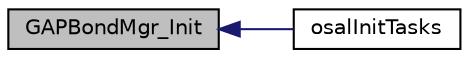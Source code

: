 digraph "GAPBondMgr_Init"
{
  edge [fontname="Helvetica",fontsize="10",labelfontname="Helvetica",labelfontsize="10"];
  node [fontname="Helvetica",fontsize="10",shape=record];
  rankdir="LR";
  Node1 [label="GAPBondMgr_Init",height=0.2,width=0.4,color="black", fillcolor="grey75", style="filled" fontcolor="black"];
  Node1 -> Node2 [dir="back",color="midnightblue",fontsize="10",style="solid",fontname="Helvetica"];
  Node2 [label="osalInitTasks",height=0.2,width=0.4,color="black", fillcolor="white", style="filled",URL="$_o_s_a_l___b_l_e___bridge_8c.html#a7ad49ef9f96d7753c3e77e0e69231bb2"];
}

